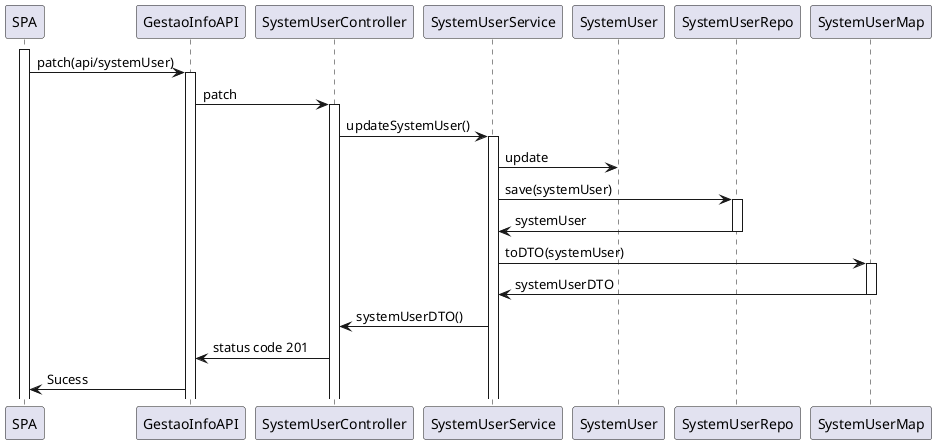 @startuml

activate SPA
SPA -> GestaoInfoAPI: patch(api/systemUser)
activate GestaoInfoAPI
GestaoInfoAPI -> SystemUserController : patch
activate SystemUserController
SystemUserController -> SystemUserService : updateSystemUser()
activate SystemUserService
SystemUserService -> SystemUser : update

SystemUserService -> SystemUserRepo : save(systemUser)
activate SystemUserRepo
SystemUserRepo -> SystemUserService : systemUser
deactivate SystemUserRepo

SystemUserService -> SystemUserMap : toDTO(systemUser)
activate SystemUserMap
SystemUserMap -> SystemUserService : systemUserDTO
deactivate SystemUserMap

SystemUserService -> SystemUserController : systemUserDTO()

SystemUserController -> GestaoInfoAPI : status code 201

GestaoInfoAPI -> SPA : Sucess

@enduml